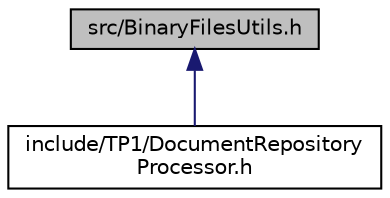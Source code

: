 digraph "src/BinaryFilesUtils.h"
{
 // LATEX_PDF_SIZE
  edge [fontname="Helvetica",fontsize="10",labelfontname="Helvetica",labelfontsize="10"];
  node [fontname="Helvetica",fontsize="10",shape=record];
  Node1 [label="src/BinaryFilesUtils.h",height=0.2,width=0.4,color="black", fillcolor="grey75", style="filled", fontcolor="black",tooltip="Some common utilities for reading and writing binary files."];
  Node1 -> Node2 [dir="back",color="midnightblue",fontsize="10",style="solid",fontname="Helvetica"];
  Node2 [label="include/TP1/DocumentRepository\lProcessor.h",height=0.2,width=0.4,color="black", fillcolor="white", style="filled",URL="$DocumentRepositoryProcessor_8h_source.html",tooltip=" "];
}

